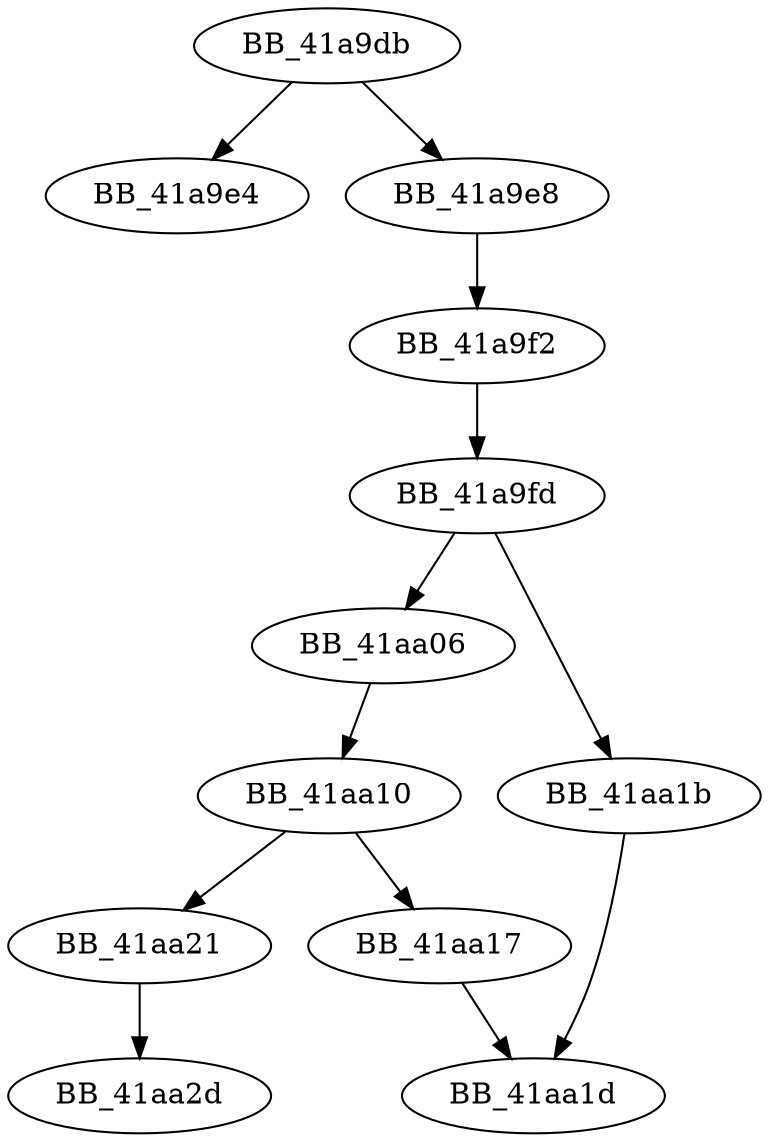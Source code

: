 DiGraph __wcsdup{
BB_41a9db->BB_41a9e4
BB_41a9db->BB_41a9e8
BB_41a9e8->BB_41a9f2
BB_41a9f2->BB_41a9fd
BB_41a9fd->BB_41aa06
BB_41a9fd->BB_41aa1b
BB_41aa06->BB_41aa10
BB_41aa10->BB_41aa17
BB_41aa10->BB_41aa21
BB_41aa17->BB_41aa1d
BB_41aa1b->BB_41aa1d
BB_41aa21->BB_41aa2d
}
